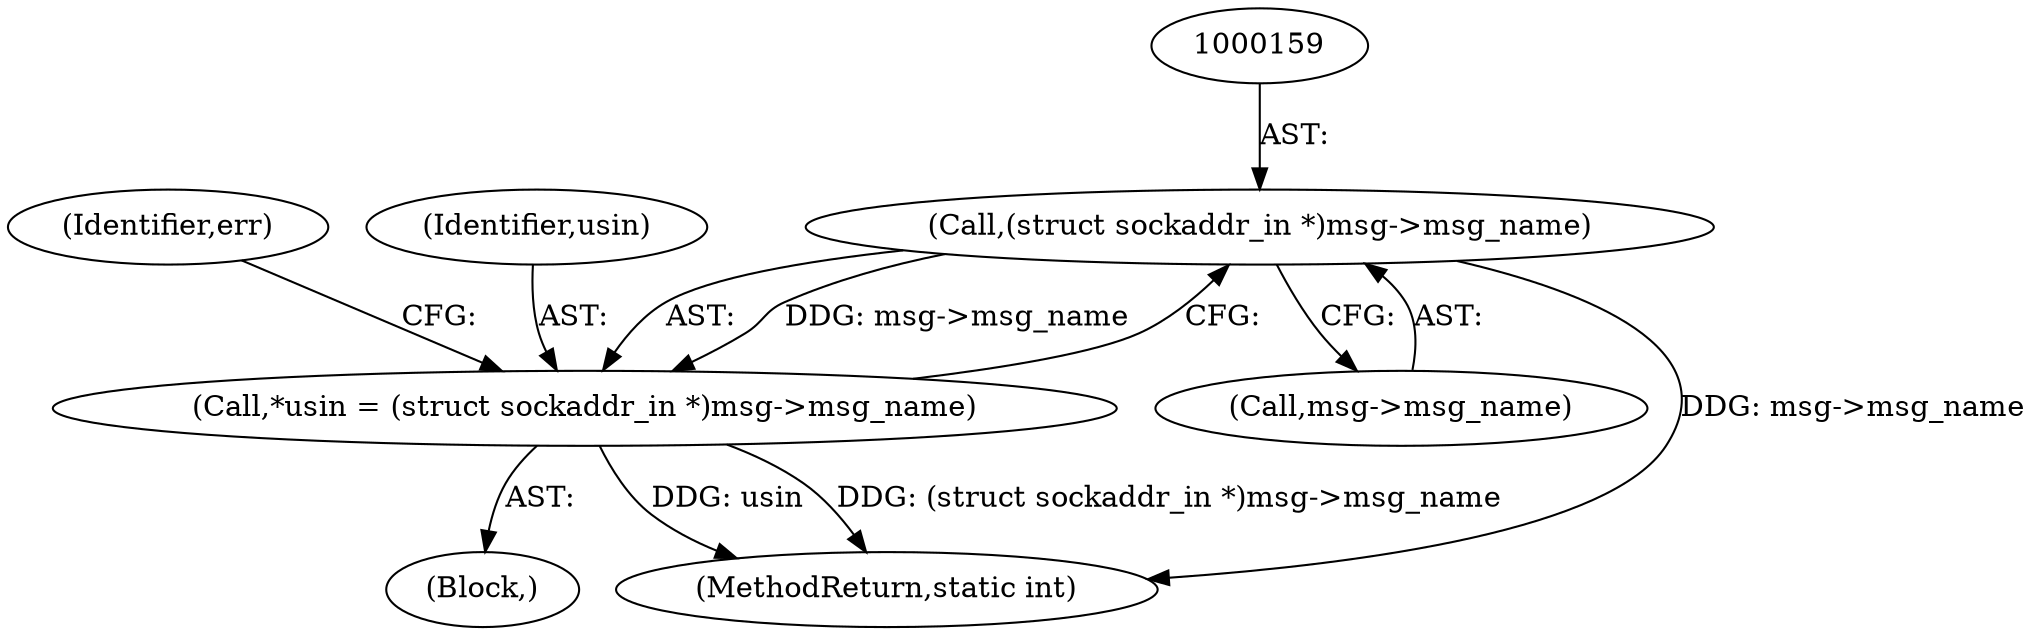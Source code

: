 digraph "0_linux_f6d8bd051c391c1c0458a30b2a7abcd939329259_27@pointer" {
"1000158" [label="(Call,(struct sockaddr_in *)msg->msg_name)"];
"1000156" [label="(Call,*usin = (struct sockaddr_in *)msg->msg_name)"];
"1000156" [label="(Call,*usin = (struct sockaddr_in *)msg->msg_name)"];
"1000154" [label="(Block,)"];
"1000160" [label="(Call,msg->msg_name)"];
"1000570" [label="(MethodReturn,static int)"];
"1000164" [label="(Identifier,err)"];
"1000158" [label="(Call,(struct sockaddr_in *)msg->msg_name)"];
"1000157" [label="(Identifier,usin)"];
"1000158" -> "1000156"  [label="AST: "];
"1000158" -> "1000160"  [label="CFG: "];
"1000159" -> "1000158"  [label="AST: "];
"1000160" -> "1000158"  [label="AST: "];
"1000156" -> "1000158"  [label="CFG: "];
"1000158" -> "1000570"  [label="DDG: msg->msg_name"];
"1000158" -> "1000156"  [label="DDG: msg->msg_name"];
"1000156" -> "1000154"  [label="AST: "];
"1000157" -> "1000156"  [label="AST: "];
"1000164" -> "1000156"  [label="CFG: "];
"1000156" -> "1000570"  [label="DDG: usin"];
"1000156" -> "1000570"  [label="DDG: (struct sockaddr_in *)msg->msg_name"];
}
